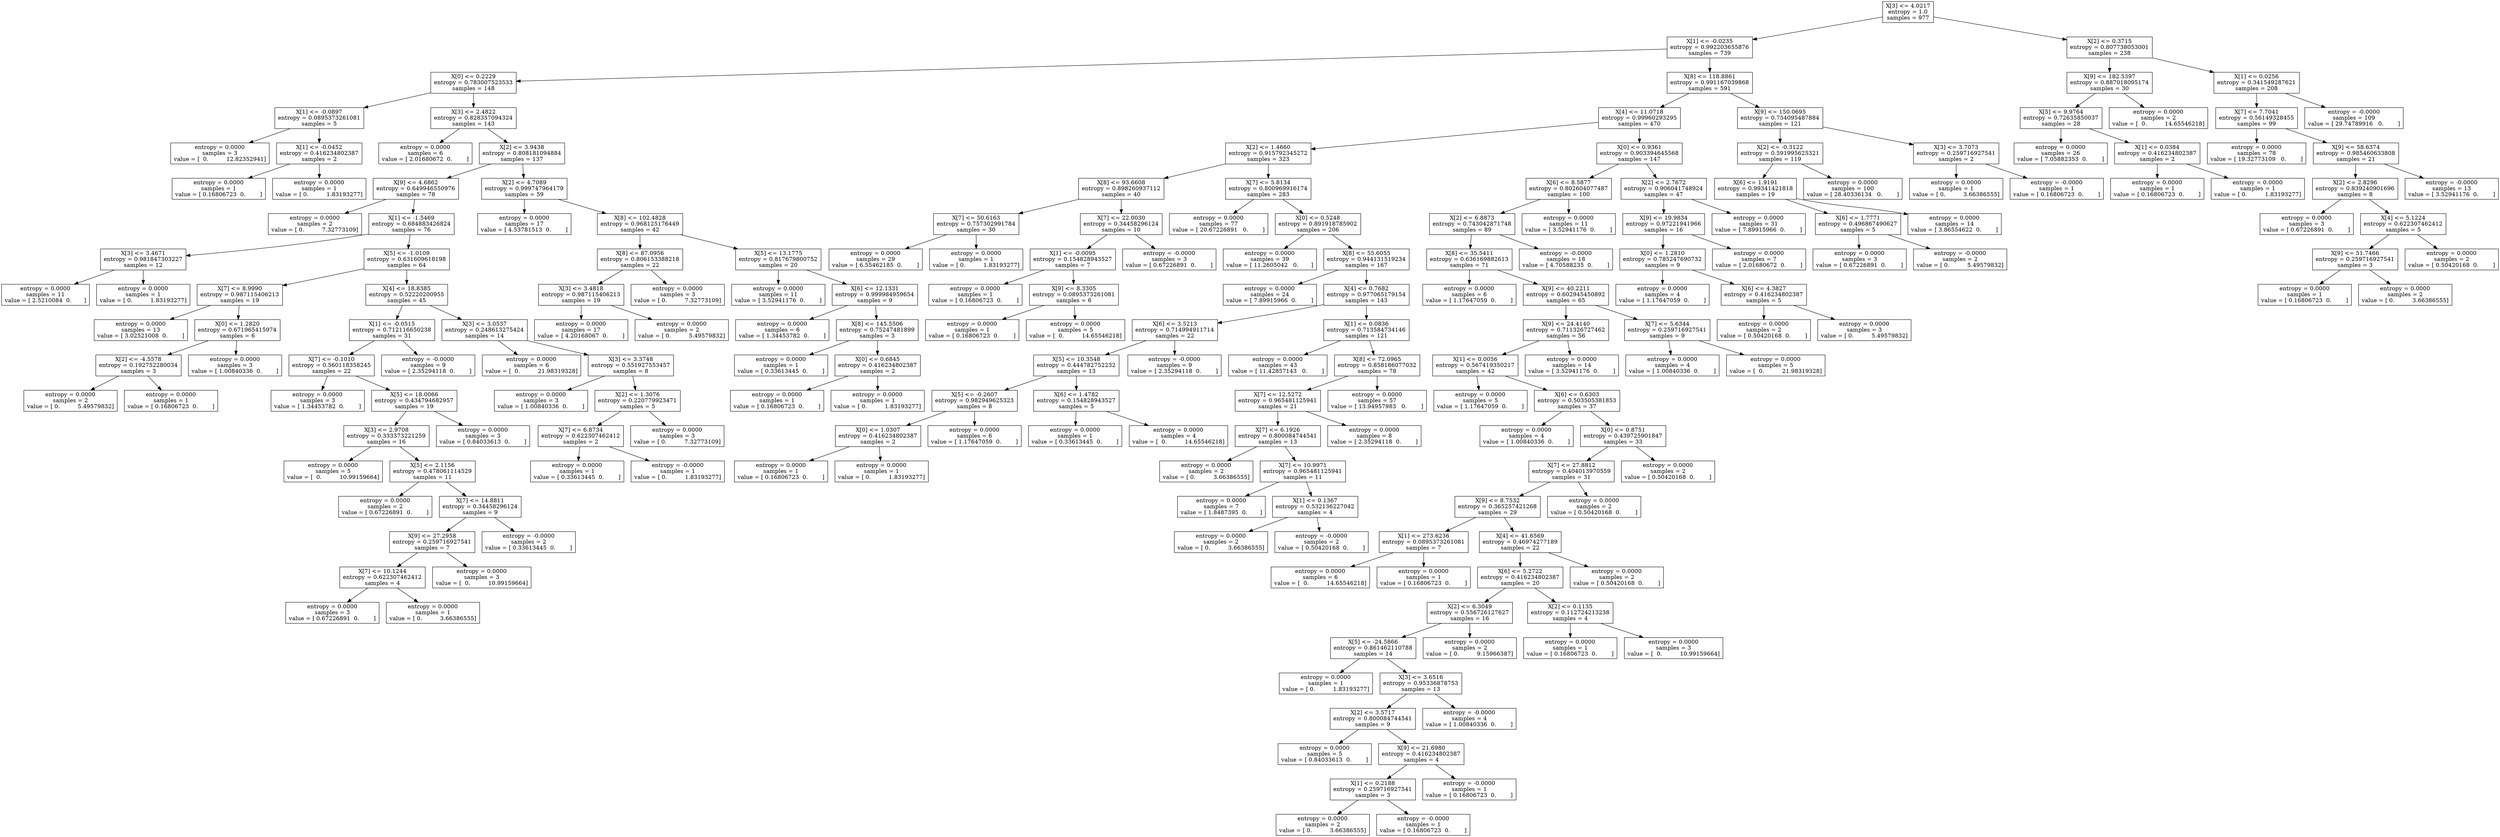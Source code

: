 digraph Tree {
0 [label="X[3] <= 4.0217\nentropy = 1.0\nsamples = 977", shape="box"] ;
1 [label="X[1] <= -0.0235\nentropy = 0.992203655876\nsamples = 739", shape="box"] ;
0 -> 1 ;
2 [label="X[0] <= 0.2229\nentropy = 0.783007523533\nsamples = 148", shape="box"] ;
1 -> 2 ;
3 [label="X[1] <= -0.0897\nentropy = 0.0895373261081\nsamples = 5", shape="box"] ;
2 -> 3 ;
4 [label="entropy = 0.0000\nsamples = 3\nvalue = [  0.          12.82352941]", shape="box"] ;
3 -> 4 ;
5 [label="X[1] <= -0.0452\nentropy = 0.416234802387\nsamples = 2", shape="box"] ;
3 -> 5 ;
6 [label="entropy = 0.0000\nsamples = 1\nvalue = [ 0.16806723  0.        ]", shape="box"] ;
5 -> 6 ;
7 [label="entropy = 0.0000\nsamples = 1\nvalue = [ 0.          1.83193277]", shape="box"] ;
5 -> 7 ;
8 [label="X[3] <= 2.4822\nentropy = 0.828357094324\nsamples = 143", shape="box"] ;
2 -> 8 ;
9 [label="entropy = 0.0000\nsamples = 6\nvalue = [ 2.01680672  0.        ]", shape="box"] ;
8 -> 9 ;
10 [label="X[2] <= 3.9438\nentropy = 0.808181094884\nsamples = 137", shape="box"] ;
8 -> 10 ;
11 [label="X[9] <= 4.6862\nentropy = 0.649946550976\nsamples = 78", shape="box"] ;
10 -> 11 ;
12 [label="entropy = 0.0000\nsamples = 2\nvalue = [ 0.          7.32773109]", shape="box"] ;
11 -> 12 ;
13 [label="X[1] <= -1.5469\nentropy = 0.684883426824\nsamples = 76", shape="box"] ;
11 -> 13 ;
14 [label="X[3] <= 3.4671\nentropy = 0.981847303227\nsamples = 12", shape="box"] ;
13 -> 14 ;
15 [label="entropy = 0.0000\nsamples = 11\nvalue = [ 2.5210084  0.       ]", shape="box"] ;
14 -> 15 ;
16 [label="entropy = 0.0000\nsamples = 1\nvalue = [ 0.          1.83193277]", shape="box"] ;
14 -> 16 ;
17 [label="X[5] <= -1.0109\nentropy = 0.631609618198\nsamples = 64", shape="box"] ;
13 -> 17 ;
18 [label="X[7] <= 8.9990\nentropy = 0.987115406213\nsamples = 19", shape="box"] ;
17 -> 18 ;
19 [label="entropy = 0.0000\nsamples = 13\nvalue = [ 3.02521008  0.        ]", shape="box"] ;
18 -> 19 ;
20 [label="X[0] <= 1.2820\nentropy = 0.671965415974\nsamples = 6", shape="box"] ;
18 -> 20 ;
21 [label="X[2] <= -4.5578\nentropy = 0.192752280034\nsamples = 3", shape="box"] ;
20 -> 21 ;
22 [label="entropy = 0.0000\nsamples = 2\nvalue = [ 0.          5.49579832]", shape="box"] ;
21 -> 22 ;
23 [label="entropy = 0.0000\nsamples = 1\nvalue = [ 0.16806723  0.        ]", shape="box"] ;
21 -> 23 ;
24 [label="entropy = 0.0000\nsamples = 3\nvalue = [ 1.00840336  0.        ]", shape="box"] ;
20 -> 24 ;
25 [label="X[4] <= 18.8385\nentropy = 0.52220200955\nsamples = 45", shape="box"] ;
17 -> 25 ;
26 [label="X[1] <= -0.0515\nentropy = 0.712116650238\nsamples = 31", shape="box"] ;
25 -> 26 ;
27 [label="X[7] <= -0.1010\nentropy = 0.560118358245\nsamples = 22", shape="box"] ;
26 -> 27 ;
28 [label="entropy = 0.0000\nsamples = 3\nvalue = [ 1.34453782  0.        ]", shape="box"] ;
27 -> 28 ;
29 [label="X[5] <= 18.0066\nentropy = 0.434794682957\nsamples = 19", shape="box"] ;
27 -> 29 ;
30 [label="X[3] <= 2.9708\nentropy = 0.333373221259\nsamples = 16", shape="box"] ;
29 -> 30 ;
31 [label="entropy = 0.0000\nsamples = 5\nvalue = [  0.          10.99159664]", shape="box"] ;
30 -> 31 ;
32 [label="X[5] <= 2.1156\nentropy = 0.478061114529\nsamples = 11", shape="box"] ;
30 -> 32 ;
33 [label="entropy = 0.0000\nsamples = 2\nvalue = [ 0.67226891  0.        ]", shape="box"] ;
32 -> 33 ;
34 [label="X[7] <= 14.8811\nentropy = 0.34458296124\nsamples = 9", shape="box"] ;
32 -> 34 ;
35 [label="X[9] <= 27.2958\nentropy = 0.259716927541\nsamples = 7", shape="box"] ;
34 -> 35 ;
36 [label="X[7] <= 10.1244\nentropy = 0.622307462412\nsamples = 4", shape="box"] ;
35 -> 36 ;
37 [label="entropy = 0.0000\nsamples = 3\nvalue = [ 0.67226891  0.        ]", shape="box"] ;
36 -> 37 ;
38 [label="entropy = 0.0000\nsamples = 1\nvalue = [ 0.          3.66386555]", shape="box"] ;
36 -> 38 ;
39 [label="entropy = 0.0000\nsamples = 3\nvalue = [  0.          10.99159664]", shape="box"] ;
35 -> 39 ;
40 [label="entropy = -0.0000\nsamples = 2\nvalue = [ 0.33613445  0.        ]", shape="box"] ;
34 -> 40 ;
41 [label="entropy = 0.0000\nsamples = 3\nvalue = [ 0.84033613  0.        ]", shape="box"] ;
29 -> 41 ;
42 [label="entropy = -0.0000\nsamples = 9\nvalue = [ 2.35294118  0.        ]", shape="box"] ;
26 -> 42 ;
43 [label="X[3] <= 3.0537\nentropy = 0.248613275424\nsamples = 14", shape="box"] ;
25 -> 43 ;
44 [label="entropy = 0.0000\nsamples = 6\nvalue = [  0.          21.98319328]", shape="box"] ;
43 -> 44 ;
45 [label="X[3] <= 3.3748\nentropy = 0.551927553457\nsamples = 8", shape="box"] ;
43 -> 45 ;
46 [label="entropy = 0.0000\nsamples = 3\nvalue = [ 1.00840336  0.        ]", shape="box"] ;
45 -> 46 ;
47 [label="X[2] <= 1.3076\nentropy = 0.220779923471\nsamples = 5", shape="box"] ;
45 -> 47 ;
48 [label="X[7] <= 6.8734\nentropy = 0.622307462412\nsamples = 2", shape="box"] ;
47 -> 48 ;
49 [label="entropy = 0.0000\nsamples = 1\nvalue = [ 0.33613445  0.        ]", shape="box"] ;
48 -> 49 ;
50 [label="entropy = -0.0000\nsamples = 1\nvalue = [ 0.          1.83193277]", shape="box"] ;
48 -> 50 ;
51 [label="entropy = 0.0000\nsamples = 3\nvalue = [ 0.          7.32773109]", shape="box"] ;
47 -> 51 ;
52 [label="X[2] <= 4.7089\nentropy = 0.999747964179\nsamples = 59", shape="box"] ;
10 -> 52 ;
53 [label="entropy = 0.0000\nsamples = 17\nvalue = [ 4.53781513  0.        ]", shape="box"] ;
52 -> 53 ;
54 [label="X[8] <= 102.4828\nentropy = 0.968125176449\nsamples = 42", shape="box"] ;
52 -> 54 ;
55 [label="X[8] <= 87.0956\nentropy = 0.806153388218\nsamples = 22", shape="box"] ;
54 -> 55 ;
56 [label="X[3] <= 3.4818\nentropy = 0.987115406213\nsamples = 19", shape="box"] ;
55 -> 56 ;
57 [label="entropy = 0.0000\nsamples = 17\nvalue = [ 4.20168067  0.        ]", shape="box"] ;
56 -> 57 ;
58 [label="entropy = 0.0000\nsamples = 2\nvalue = [ 0.          5.49579832]", shape="box"] ;
56 -> 58 ;
59 [label="entropy = 0.0000\nsamples = 3\nvalue = [ 0.          7.32773109]", shape="box"] ;
55 -> 59 ;
60 [label="X[5] <= 13.1775\nentropy = 0.817679800752\nsamples = 20", shape="box"] ;
54 -> 60 ;
61 [label="entropy = 0.0000\nsamples = 11\nvalue = [ 3.52941176  0.        ]", shape="box"] ;
60 -> 61 ;
62 [label="X[6] <= 12.1331\nentropy = 0.999984959654\nsamples = 9", shape="box"] ;
60 -> 62 ;
63 [label="entropy = 0.0000\nsamples = 6\nvalue = [ 1.34453782  0.        ]", shape="box"] ;
62 -> 63 ;
64 [label="X[8] <= 145.5506\nentropy = 0.75247481899\nsamples = 3", shape="box"] ;
62 -> 64 ;
65 [label="entropy = 0.0000\nsamples = 1\nvalue = [ 0.33613445  0.        ]", shape="box"] ;
64 -> 65 ;
66 [label="X[0] <= 0.6845\nentropy = 0.416234802387\nsamples = 2", shape="box"] ;
64 -> 66 ;
67 [label="entropy = 0.0000\nsamples = 1\nvalue = [ 0.16806723  0.        ]", shape="box"] ;
66 -> 67 ;
68 [label="entropy = 0.0000\nsamples = 1\nvalue = [ 0.          1.83193277]", shape="box"] ;
66 -> 68 ;
69 [label="X[8] <= 118.8861\nentropy = 0.991167039868\nsamples = 591", shape="box"] ;
1 -> 69 ;
70 [label="X[4] <= 11.0718\nentropy = 0.99960293295\nsamples = 470", shape="box"] ;
69 -> 70 ;
71 [label="X[2] <= 1.4660\nentropy = 0.915792345272\nsamples = 323", shape="box"] ;
70 -> 71 ;
72 [label="X[8] <= 93.6608\nentropy = 0.898260937112\nsamples = 40", shape="box"] ;
71 -> 72 ;
73 [label="X[7] <= 50.6163\nentropy = 0.757302991784\nsamples = 30", shape="box"] ;
72 -> 73 ;
74 [label="entropy = 0.0000\nsamples = 29\nvalue = [ 6.55462185  0.        ]", shape="box"] ;
73 -> 74 ;
75 [label="entropy = 0.0000\nsamples = 1\nvalue = [ 0.          1.83193277]", shape="box"] ;
73 -> 75 ;
76 [label="X[7] <= 22.0030\nentropy = 0.34458296124\nsamples = 10", shape="box"] ;
72 -> 76 ;
77 [label="X[1] <= -0.0095\nentropy = 0.154828943527\nsamples = 7", shape="box"] ;
76 -> 77 ;
78 [label="entropy = 0.0000\nsamples = 1\nvalue = [ 0.16806723  0.        ]", shape="box"] ;
77 -> 78 ;
79 [label="X[9] <= 8.3305\nentropy = 0.0895373261081\nsamples = 6", shape="box"] ;
77 -> 79 ;
80 [label="entropy = 0.0000\nsamples = 1\nvalue = [ 0.16806723  0.        ]", shape="box"] ;
79 -> 80 ;
81 [label="entropy = 0.0000\nsamples = 5\nvalue = [  0.          14.65546218]", shape="box"] ;
79 -> 81 ;
82 [label="entropy = -0.0000\nsamples = 3\nvalue = [ 0.67226891  0.        ]", shape="box"] ;
76 -> 82 ;
83 [label="X[7] <= 5.8134\nentropy = 0.800969916174\nsamples = 283", shape="box"] ;
71 -> 83 ;
84 [label="entropy = 0.0000\nsamples = 77\nvalue = [ 20.67226891   0.        ]", shape="box"] ;
83 -> 84 ;
85 [label="X[0] <= 0.5248\nentropy = 0.891918785902\nsamples = 206", shape="box"] ;
83 -> 85 ;
86 [label="entropy = 0.0000\nsamples = 39\nvalue = [ 11.2605042   0.       ]", shape="box"] ;
85 -> 86 ;
87 [label="X[8] <= 55.6055\nentropy = 0.944131519234\nsamples = 167", shape="box"] ;
85 -> 87 ;
88 [label="entropy = 0.0000\nsamples = 24\nvalue = [ 7.89915966  0.        ]", shape="box"] ;
87 -> 88 ;
89 [label="X[4] <= 0.7682\nentropy = 0.977065179154\nsamples = 143", shape="box"] ;
87 -> 89 ;
90 [label="X[6] <= 3.5213\nentropy = 0.714994911714\nsamples = 22", shape="box"] ;
89 -> 90 ;
91 [label="X[5] <= 10.3548\nentropy = 0.444782752232\nsamples = 13", shape="box"] ;
90 -> 91 ;
92 [label="X[5] <= -0.2607\nentropy = 0.982949625323\nsamples = 8", shape="box"] ;
91 -> 92 ;
93 [label="X[0] <= 1.0307\nentropy = 0.416234802387\nsamples = 2", shape="box"] ;
92 -> 93 ;
94 [label="entropy = 0.0000\nsamples = 1\nvalue = [ 0.16806723  0.        ]", shape="box"] ;
93 -> 94 ;
95 [label="entropy = 0.0000\nsamples = 1\nvalue = [ 0.          1.83193277]", shape="box"] ;
93 -> 95 ;
96 [label="entropy = 0.0000\nsamples = 6\nvalue = [ 1.17647059  0.        ]", shape="box"] ;
92 -> 96 ;
97 [label="X[6] <= 1.4782\nentropy = 0.154828943527\nsamples = 5", shape="box"] ;
91 -> 97 ;
98 [label="entropy = 0.0000\nsamples = 1\nvalue = [ 0.33613445  0.        ]", shape="box"] ;
97 -> 98 ;
99 [label="entropy = 0.0000\nsamples = 4\nvalue = [  0.          14.65546218]", shape="box"] ;
97 -> 99 ;
100 [label="entropy = -0.0000\nsamples = 9\nvalue = [ 2.35294118  0.        ]", shape="box"] ;
90 -> 100 ;
101 [label="X[1] <= 0.0836\nentropy = 0.713584734146\nsamples = 121", shape="box"] ;
89 -> 101 ;
102 [label="entropy = 0.0000\nsamples = 43\nvalue = [ 11.42857143   0.        ]", shape="box"] ;
101 -> 102 ;
103 [label="X[8] <= 72.0965\nentropy = 0.858186077032\nsamples = 78", shape="box"] ;
101 -> 103 ;
104 [label="X[7] <= 12.5272\nentropy = 0.965481125941\nsamples = 21", shape="box"] ;
103 -> 104 ;
105 [label="X[7] <= 6.1926\nentropy = 0.800084744541\nsamples = 13", shape="box"] ;
104 -> 105 ;
106 [label="entropy = 0.0000\nsamples = 2\nvalue = [ 0.          3.66386555]", shape="box"] ;
105 -> 106 ;
107 [label="X[7] <= 10.9971\nentropy = 0.965481125941\nsamples = 11", shape="box"] ;
105 -> 107 ;
108 [label="entropy = 0.0000\nsamples = 7\nvalue = [ 1.8487395  0.       ]", shape="box"] ;
107 -> 108 ;
109 [label="X[1] <= 0.1367\nentropy = 0.532136227042\nsamples = 4", shape="box"] ;
107 -> 109 ;
110 [label="entropy = 0.0000\nsamples = 2\nvalue = [ 0.          3.66386555]", shape="box"] ;
109 -> 110 ;
111 [label="entropy = -0.0000\nsamples = 2\nvalue = [ 0.50420168  0.        ]", shape="box"] ;
109 -> 111 ;
112 [label="entropy = 0.0000\nsamples = 8\nvalue = [ 2.35294118  0.        ]", shape="box"] ;
104 -> 112 ;
113 [label="entropy = 0.0000\nsamples = 57\nvalue = [ 13.94957983   0.        ]", shape="box"] ;
103 -> 113 ;
114 [label="X[0] <= 0.9361\nentropy = 0.903394645568\nsamples = 147", shape="box"] ;
70 -> 114 ;
115 [label="X[6] <= 8.5877\nentropy = 0.802604077487\nsamples = 100", shape="box"] ;
114 -> 115 ;
116 [label="X[2] <= 6.8873\nentropy = 0.743042871748\nsamples = 89", shape="box"] ;
115 -> 116 ;
117 [label="X[8] <= 35.5411\nentropy = 0.636169882613\nsamples = 71", shape="box"] ;
116 -> 117 ;
118 [label="entropy = 0.0000\nsamples = 6\nvalue = [ 1.17647059  0.        ]", shape="box"] ;
117 -> 118 ;
119 [label="X[9] <= 40.2211\nentropy = 0.602945450892\nsamples = 65", shape="box"] ;
117 -> 119 ;
120 [label="X[9] <= 24.4140\nentropy = 0.711326727462\nsamples = 56", shape="box"] ;
119 -> 120 ;
121 [label="X[1] <= 0.0056\nentropy = 0.567419350217\nsamples = 42", shape="box"] ;
120 -> 121 ;
122 [label="entropy = 0.0000\nsamples = 5\nvalue = [ 1.17647059  0.        ]", shape="box"] ;
121 -> 122 ;
123 [label="X[6] <= 0.6303\nentropy = 0.503505381853\nsamples = 37", shape="box"] ;
121 -> 123 ;
124 [label="entropy = 0.0000\nsamples = 4\nvalue = [ 1.00840336  0.        ]", shape="box"] ;
123 -> 124 ;
125 [label="X[0] <= 0.8751\nentropy = 0.439725901847\nsamples = 33", shape="box"] ;
123 -> 125 ;
126 [label="X[7] <= 27.8812\nentropy = 0.404013970559\nsamples = 31", shape="box"] ;
125 -> 126 ;
127 [label="X[9] <= 8.7532\nentropy = 0.365257421268\nsamples = 29", shape="box"] ;
126 -> 127 ;
128 [label="X[1] <= 273.6236\nentropy = 0.0895373261081\nsamples = 7", shape="box"] ;
127 -> 128 ;
129 [label="entropy = 0.0000\nsamples = 6\nvalue = [  0.          14.65546218]", shape="box"] ;
128 -> 129 ;
130 [label="entropy = 0.0000\nsamples = 1\nvalue = [ 0.16806723  0.        ]", shape="box"] ;
128 -> 130 ;
131 [label="X[4] <= 41.6569\nentropy = 0.46974277189\nsamples = 22", shape="box"] ;
127 -> 131 ;
132 [label="X[6] <= 5.2722\nentropy = 0.416234802387\nsamples = 20", shape="box"] ;
131 -> 132 ;
133 [label="X[2] <= 6.3049\nentropy = 0.556726127627\nsamples = 16", shape="box"] ;
132 -> 133 ;
134 [label="X[5] <= -24.5866\nentropy = 0.861462110788\nsamples = 14", shape="box"] ;
133 -> 134 ;
135 [label="entropy = 0.0000\nsamples = 1\nvalue = [ 0.          1.83193277]", shape="box"] ;
134 -> 135 ;
136 [label="X[3] <= 3.6516\nentropy = 0.95336878753\nsamples = 13", shape="box"] ;
134 -> 136 ;
137 [label="X[2] <= 3.5717\nentropy = 0.800084744541\nsamples = 9", shape="box"] ;
136 -> 137 ;
138 [label="entropy = 0.0000\nsamples = 5\nvalue = [ 0.84033613  0.        ]", shape="box"] ;
137 -> 138 ;
139 [label="X[9] <= 21.6980\nentropy = 0.416234802387\nsamples = 4", shape="box"] ;
137 -> 139 ;
140 [label="X[1] <= 0.2188\nentropy = 0.259716927541\nsamples = 3", shape="box"] ;
139 -> 140 ;
141 [label="entropy = 0.0000\nsamples = 2\nvalue = [ 0.          3.66386555]", shape="box"] ;
140 -> 141 ;
142 [label="entropy = -0.0000\nsamples = 1\nvalue = [ 0.16806723  0.        ]", shape="box"] ;
140 -> 142 ;
143 [label="entropy = -0.0000\nsamples = 1\nvalue = [ 0.16806723  0.        ]", shape="box"] ;
139 -> 143 ;
144 [label="entropy = -0.0000\nsamples = 4\nvalue = [ 1.00840336  0.        ]", shape="box"] ;
136 -> 144 ;
145 [label="entropy = 0.0000\nsamples = 2\nvalue = [ 0.          9.15966387]", shape="box"] ;
133 -> 145 ;
146 [label="X[2] <= 0.1135\nentropy = 0.112724213238\nsamples = 4", shape="box"] ;
132 -> 146 ;
147 [label="entropy = 0.0000\nsamples = 1\nvalue = [ 0.16806723  0.        ]", shape="box"] ;
146 -> 147 ;
148 [label="entropy = 0.0000\nsamples = 3\nvalue = [  0.          10.99159664]", shape="box"] ;
146 -> 148 ;
149 [label="entropy = 0.0000\nsamples = 2\nvalue = [ 0.50420168  0.        ]", shape="box"] ;
131 -> 149 ;
150 [label="entropy = 0.0000\nsamples = 2\nvalue = [ 0.50420168  0.        ]", shape="box"] ;
126 -> 150 ;
151 [label="entropy = 0.0000\nsamples = 2\nvalue = [ 0.50420168  0.        ]", shape="box"] ;
125 -> 151 ;
152 [label="entropy = 0.0000\nsamples = 14\nvalue = [ 3.52941176  0.        ]", shape="box"] ;
120 -> 152 ;
153 [label="X[7] <= 5.6344\nentropy = 0.259716927541\nsamples = 9", shape="box"] ;
119 -> 153 ;
154 [label="entropy = 0.0000\nsamples = 4\nvalue = [ 1.00840336  0.        ]", shape="box"] ;
153 -> 154 ;
155 [label="entropy = 0.0000\nsamples = 5\nvalue = [  0.          21.98319328]", shape="box"] ;
153 -> 155 ;
156 [label="entropy = -0.0000\nsamples = 18\nvalue = [ 4.70588235  0.        ]", shape="box"] ;
116 -> 156 ;
157 [label="entropy = 0.0000\nsamples = 11\nvalue = [ 3.52941176  0.        ]", shape="box"] ;
115 -> 157 ;
158 [label="X[2] <= 2.7672\nentropy = 0.906041748924\nsamples = 47", shape="box"] ;
114 -> 158 ;
159 [label="X[9] <= 19.9834\nentropy = 0.97221941966\nsamples = 16", shape="box"] ;
158 -> 159 ;
160 [label="X[0] <= 1.2810\nentropy = 0.785247690732\nsamples = 9", shape="box"] ;
159 -> 160 ;
161 [label="entropy = 0.0000\nsamples = 4\nvalue = [ 1.17647059  0.        ]", shape="box"] ;
160 -> 161 ;
162 [label="X[6] <= 4.3827\nentropy = 0.416234802387\nsamples = 5", shape="box"] ;
160 -> 162 ;
163 [label="entropy = 0.0000\nsamples = 2\nvalue = [ 0.50420168  0.        ]", shape="box"] ;
162 -> 163 ;
164 [label="entropy = 0.0000\nsamples = 3\nvalue = [ 0.          5.49579832]", shape="box"] ;
162 -> 164 ;
165 [label="entropy = 0.0000\nsamples = 7\nvalue = [ 2.01680672  0.        ]", shape="box"] ;
159 -> 165 ;
166 [label="entropy = 0.0000\nsamples = 31\nvalue = [ 7.89915966  0.        ]", shape="box"] ;
158 -> 166 ;
167 [label="X[9] <= 150.0695\nentropy = 0.754095487884\nsamples = 121", shape="box"] ;
69 -> 167 ;
168 [label="X[2] <= -0.3122\nentropy = 0.591995625321\nsamples = 119", shape="box"] ;
167 -> 168 ;
169 [label="X[6] <= 1.9191\nentropy = 0.99341421818\nsamples = 19", shape="box"] ;
168 -> 169 ;
170 [label="X[6] <= 1.7771\nentropy = 0.496867490627\nsamples = 5", shape="box"] ;
169 -> 170 ;
171 [label="entropy = 0.0000\nsamples = 3\nvalue = [ 0.67226891  0.        ]", shape="box"] ;
170 -> 171 ;
172 [label="entropy = -0.0000\nsamples = 2\nvalue = [ 0.          5.49579832]", shape="box"] ;
170 -> 172 ;
173 [label="entropy = 0.0000\nsamples = 14\nvalue = [ 3.86554622  0.        ]", shape="box"] ;
169 -> 173 ;
174 [label="entropy = 0.0000\nsamples = 100\nvalue = [ 28.40336134   0.        ]", shape="box"] ;
168 -> 174 ;
175 [label="X[3] <= 3.7073\nentropy = 0.259716927541\nsamples = 2", shape="box"] ;
167 -> 175 ;
176 [label="entropy = 0.0000\nsamples = 1\nvalue = [ 0.          3.66386555]", shape="box"] ;
175 -> 176 ;
177 [label="entropy = -0.0000\nsamples = 1\nvalue = [ 0.16806723  0.        ]", shape="box"] ;
175 -> 177 ;
178 [label="X[2] <= 0.3715\nentropy = 0.807738053001\nsamples = 238", shape="box"] ;
0 -> 178 ;
179 [label="X[9] <= 182.5397\nentropy = 0.887018095174\nsamples = 30", shape="box"] ;
178 -> 179 ;
180 [label="X[5] <= 9.9764\nentropy = 0.72635850037\nsamples = 28", shape="box"] ;
179 -> 180 ;
181 [label="entropy = 0.0000\nsamples = 26\nvalue = [ 7.05882353  0.        ]", shape="box"] ;
180 -> 181 ;
182 [label="X[1] <= 0.0384\nentropy = 0.416234802387\nsamples = 2", shape="box"] ;
180 -> 182 ;
183 [label="entropy = 0.0000\nsamples = 1\nvalue = [ 0.16806723  0.        ]", shape="box"] ;
182 -> 183 ;
184 [label="entropy = 0.0000\nsamples = 1\nvalue = [ 0.          1.83193277]", shape="box"] ;
182 -> 184 ;
185 [label="entropy = 0.0000\nsamples = 2\nvalue = [  0.          14.65546218]", shape="box"] ;
179 -> 185 ;
186 [label="X[1] <= 0.0256\nentropy = 0.341549287621\nsamples = 208", shape="box"] ;
178 -> 186 ;
187 [label="X[7] <= 7.7041\nentropy = 0.56149328455\nsamples = 99", shape="box"] ;
186 -> 187 ;
188 [label="entropy = 0.0000\nsamples = 78\nvalue = [ 19.32773109   0.        ]", shape="box"] ;
187 -> 188 ;
189 [label="X[9] <= 58.6374\nentropy = 0.985460633808\nsamples = 21", shape="box"] ;
187 -> 189 ;
190 [label="X[2] <= 2.8296\nentropy = 0.839240901696\nsamples = 8", shape="box"] ;
189 -> 190 ;
191 [label="entropy = 0.0000\nsamples = 3\nvalue = [ 0.67226891  0.        ]", shape="box"] ;
190 -> 191 ;
192 [label="X[4] <= 5.1224\nentropy = 0.622307462412\nsamples = 5", shape="box"] ;
190 -> 192 ;
193 [label="X[9] <= 51.7466\nentropy = 0.259716927541\nsamples = 3", shape="box"] ;
192 -> 193 ;
194 [label="entropy = 0.0000\nsamples = 1\nvalue = [ 0.16806723  0.        ]", shape="box"] ;
193 -> 194 ;
195 [label="entropy = 0.0000\nsamples = 2\nvalue = [ 0.          3.66386555]", shape="box"] ;
193 -> 195 ;
196 [label="entropy = 0.0000\nsamples = 2\nvalue = [ 0.50420168  0.        ]", shape="box"] ;
192 -> 196 ;
197 [label="entropy = -0.0000\nsamples = 13\nvalue = [ 3.52941176  0.        ]", shape="box"] ;
189 -> 197 ;
198 [label="entropy = -0.0000\nsamples = 109\nvalue = [ 29.74789916   0.        ]", shape="box"] ;
186 -> 198 ;
}